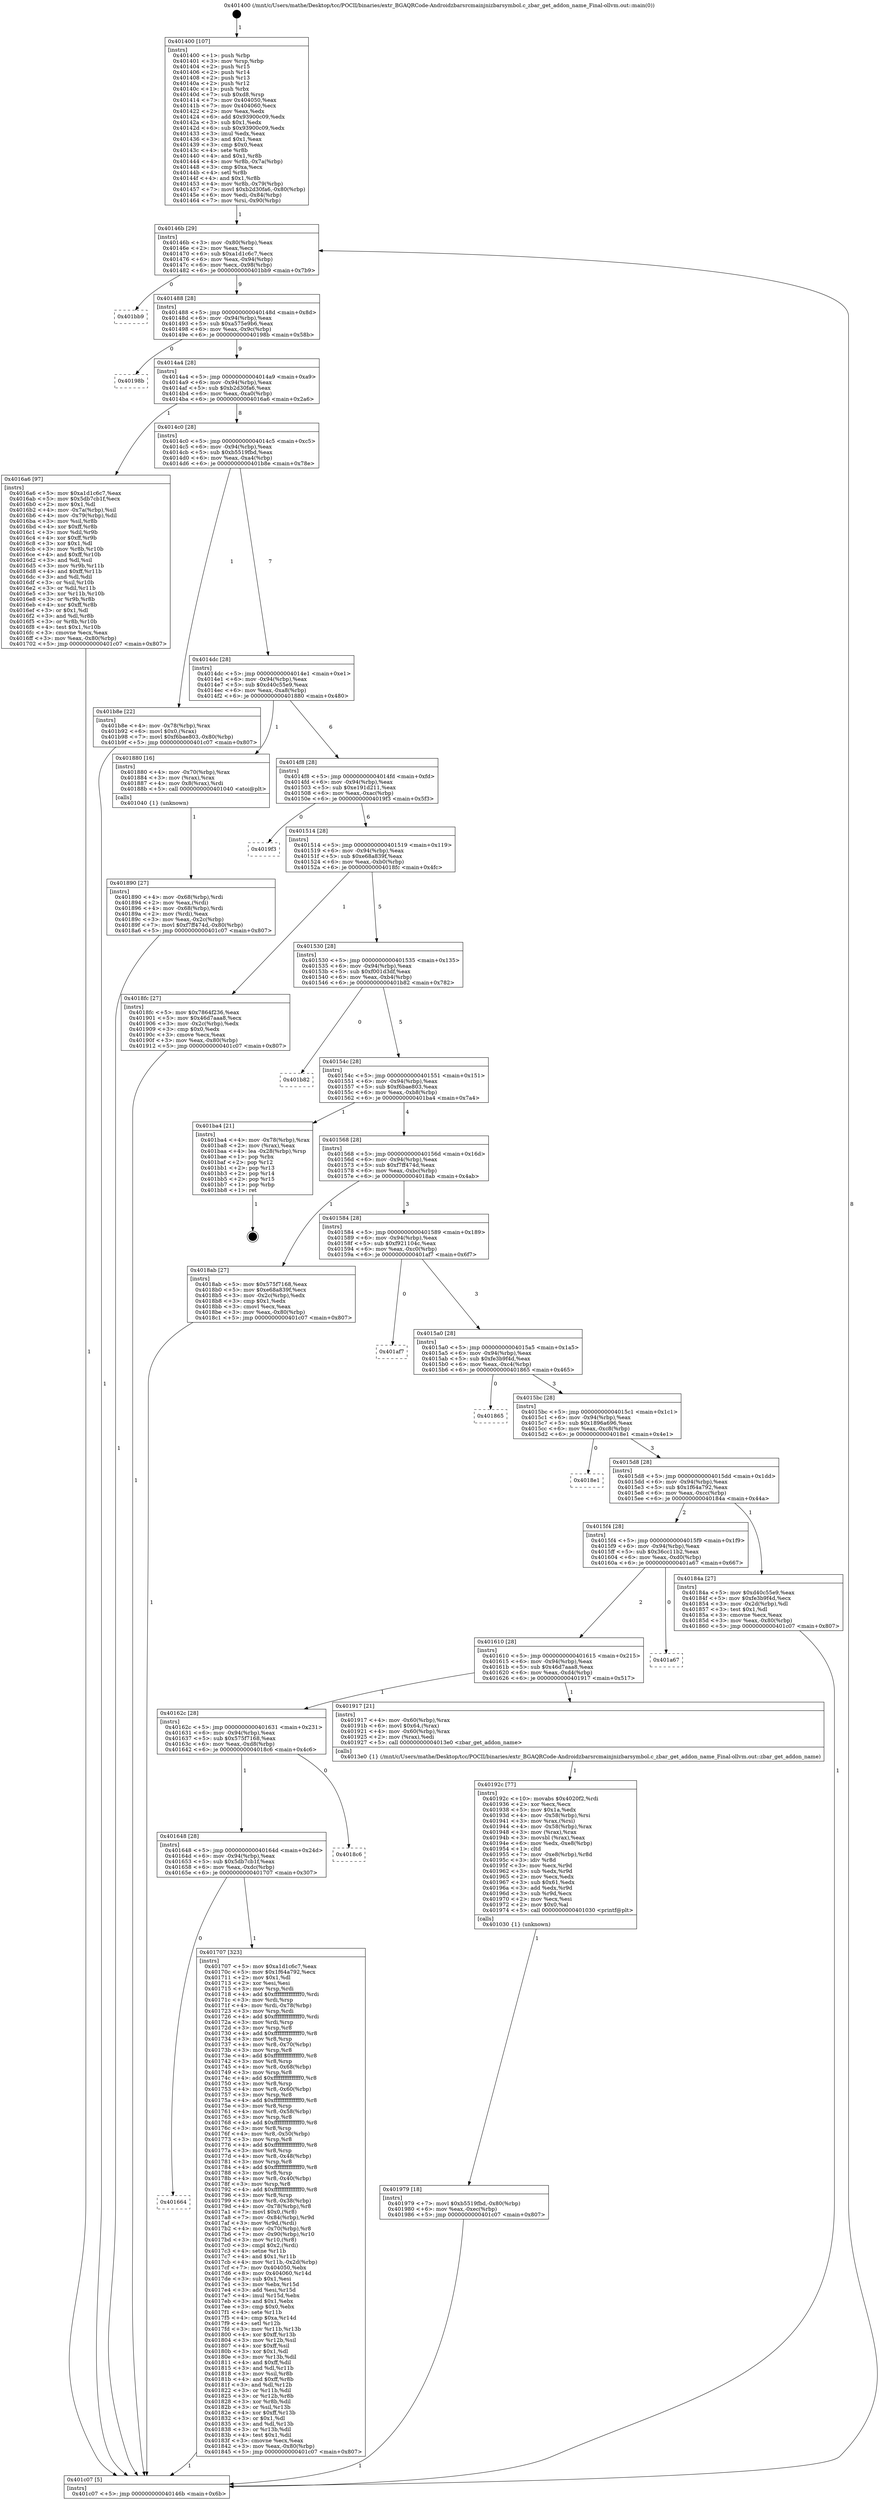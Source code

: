 digraph "0x401400" {
  label = "0x401400 (/mnt/c/Users/mathe/Desktop/tcc/POCII/binaries/extr_BGAQRCode-Androidzbarsrcmainjnizbarsymbol.c_zbar_get_addon_name_Final-ollvm.out::main(0))"
  labelloc = "t"
  node[shape=record]

  Entry [label="",width=0.3,height=0.3,shape=circle,fillcolor=black,style=filled]
  "0x40146b" [label="{
     0x40146b [29]\l
     | [instrs]\l
     &nbsp;&nbsp;0x40146b \<+3\>: mov -0x80(%rbp),%eax\l
     &nbsp;&nbsp;0x40146e \<+2\>: mov %eax,%ecx\l
     &nbsp;&nbsp;0x401470 \<+6\>: sub $0xa1d1c6c7,%ecx\l
     &nbsp;&nbsp;0x401476 \<+6\>: mov %eax,-0x94(%rbp)\l
     &nbsp;&nbsp;0x40147c \<+6\>: mov %ecx,-0x98(%rbp)\l
     &nbsp;&nbsp;0x401482 \<+6\>: je 0000000000401bb9 \<main+0x7b9\>\l
  }"]
  "0x401bb9" [label="{
     0x401bb9\l
  }", style=dashed]
  "0x401488" [label="{
     0x401488 [28]\l
     | [instrs]\l
     &nbsp;&nbsp;0x401488 \<+5\>: jmp 000000000040148d \<main+0x8d\>\l
     &nbsp;&nbsp;0x40148d \<+6\>: mov -0x94(%rbp),%eax\l
     &nbsp;&nbsp;0x401493 \<+5\>: sub $0xa575e9b6,%eax\l
     &nbsp;&nbsp;0x401498 \<+6\>: mov %eax,-0x9c(%rbp)\l
     &nbsp;&nbsp;0x40149e \<+6\>: je 000000000040198b \<main+0x58b\>\l
  }"]
  Exit [label="",width=0.3,height=0.3,shape=circle,fillcolor=black,style=filled,peripheries=2]
  "0x40198b" [label="{
     0x40198b\l
  }", style=dashed]
  "0x4014a4" [label="{
     0x4014a4 [28]\l
     | [instrs]\l
     &nbsp;&nbsp;0x4014a4 \<+5\>: jmp 00000000004014a9 \<main+0xa9\>\l
     &nbsp;&nbsp;0x4014a9 \<+6\>: mov -0x94(%rbp),%eax\l
     &nbsp;&nbsp;0x4014af \<+5\>: sub $0xb2d30fa6,%eax\l
     &nbsp;&nbsp;0x4014b4 \<+6\>: mov %eax,-0xa0(%rbp)\l
     &nbsp;&nbsp;0x4014ba \<+6\>: je 00000000004016a6 \<main+0x2a6\>\l
  }"]
  "0x401979" [label="{
     0x401979 [18]\l
     | [instrs]\l
     &nbsp;&nbsp;0x401979 \<+7\>: movl $0xb5519fbd,-0x80(%rbp)\l
     &nbsp;&nbsp;0x401980 \<+6\>: mov %eax,-0xec(%rbp)\l
     &nbsp;&nbsp;0x401986 \<+5\>: jmp 0000000000401c07 \<main+0x807\>\l
  }"]
  "0x4016a6" [label="{
     0x4016a6 [97]\l
     | [instrs]\l
     &nbsp;&nbsp;0x4016a6 \<+5\>: mov $0xa1d1c6c7,%eax\l
     &nbsp;&nbsp;0x4016ab \<+5\>: mov $0x5db7cb1f,%ecx\l
     &nbsp;&nbsp;0x4016b0 \<+2\>: mov $0x1,%dl\l
     &nbsp;&nbsp;0x4016b2 \<+4\>: mov -0x7a(%rbp),%sil\l
     &nbsp;&nbsp;0x4016b6 \<+4\>: mov -0x79(%rbp),%dil\l
     &nbsp;&nbsp;0x4016ba \<+3\>: mov %sil,%r8b\l
     &nbsp;&nbsp;0x4016bd \<+4\>: xor $0xff,%r8b\l
     &nbsp;&nbsp;0x4016c1 \<+3\>: mov %dil,%r9b\l
     &nbsp;&nbsp;0x4016c4 \<+4\>: xor $0xff,%r9b\l
     &nbsp;&nbsp;0x4016c8 \<+3\>: xor $0x1,%dl\l
     &nbsp;&nbsp;0x4016cb \<+3\>: mov %r8b,%r10b\l
     &nbsp;&nbsp;0x4016ce \<+4\>: and $0xff,%r10b\l
     &nbsp;&nbsp;0x4016d2 \<+3\>: and %dl,%sil\l
     &nbsp;&nbsp;0x4016d5 \<+3\>: mov %r9b,%r11b\l
     &nbsp;&nbsp;0x4016d8 \<+4\>: and $0xff,%r11b\l
     &nbsp;&nbsp;0x4016dc \<+3\>: and %dl,%dil\l
     &nbsp;&nbsp;0x4016df \<+3\>: or %sil,%r10b\l
     &nbsp;&nbsp;0x4016e2 \<+3\>: or %dil,%r11b\l
     &nbsp;&nbsp;0x4016e5 \<+3\>: xor %r11b,%r10b\l
     &nbsp;&nbsp;0x4016e8 \<+3\>: or %r9b,%r8b\l
     &nbsp;&nbsp;0x4016eb \<+4\>: xor $0xff,%r8b\l
     &nbsp;&nbsp;0x4016ef \<+3\>: or $0x1,%dl\l
     &nbsp;&nbsp;0x4016f2 \<+3\>: and %dl,%r8b\l
     &nbsp;&nbsp;0x4016f5 \<+3\>: or %r8b,%r10b\l
     &nbsp;&nbsp;0x4016f8 \<+4\>: test $0x1,%r10b\l
     &nbsp;&nbsp;0x4016fc \<+3\>: cmovne %ecx,%eax\l
     &nbsp;&nbsp;0x4016ff \<+3\>: mov %eax,-0x80(%rbp)\l
     &nbsp;&nbsp;0x401702 \<+5\>: jmp 0000000000401c07 \<main+0x807\>\l
  }"]
  "0x4014c0" [label="{
     0x4014c0 [28]\l
     | [instrs]\l
     &nbsp;&nbsp;0x4014c0 \<+5\>: jmp 00000000004014c5 \<main+0xc5\>\l
     &nbsp;&nbsp;0x4014c5 \<+6\>: mov -0x94(%rbp),%eax\l
     &nbsp;&nbsp;0x4014cb \<+5\>: sub $0xb5519fbd,%eax\l
     &nbsp;&nbsp;0x4014d0 \<+6\>: mov %eax,-0xa4(%rbp)\l
     &nbsp;&nbsp;0x4014d6 \<+6\>: je 0000000000401b8e \<main+0x78e\>\l
  }"]
  "0x401c07" [label="{
     0x401c07 [5]\l
     | [instrs]\l
     &nbsp;&nbsp;0x401c07 \<+5\>: jmp 000000000040146b \<main+0x6b\>\l
  }"]
  "0x401400" [label="{
     0x401400 [107]\l
     | [instrs]\l
     &nbsp;&nbsp;0x401400 \<+1\>: push %rbp\l
     &nbsp;&nbsp;0x401401 \<+3\>: mov %rsp,%rbp\l
     &nbsp;&nbsp;0x401404 \<+2\>: push %r15\l
     &nbsp;&nbsp;0x401406 \<+2\>: push %r14\l
     &nbsp;&nbsp;0x401408 \<+2\>: push %r13\l
     &nbsp;&nbsp;0x40140a \<+2\>: push %r12\l
     &nbsp;&nbsp;0x40140c \<+1\>: push %rbx\l
     &nbsp;&nbsp;0x40140d \<+7\>: sub $0xd8,%rsp\l
     &nbsp;&nbsp;0x401414 \<+7\>: mov 0x404050,%eax\l
     &nbsp;&nbsp;0x40141b \<+7\>: mov 0x404060,%ecx\l
     &nbsp;&nbsp;0x401422 \<+2\>: mov %eax,%edx\l
     &nbsp;&nbsp;0x401424 \<+6\>: add $0x93900c09,%edx\l
     &nbsp;&nbsp;0x40142a \<+3\>: sub $0x1,%edx\l
     &nbsp;&nbsp;0x40142d \<+6\>: sub $0x93900c09,%edx\l
     &nbsp;&nbsp;0x401433 \<+3\>: imul %edx,%eax\l
     &nbsp;&nbsp;0x401436 \<+3\>: and $0x1,%eax\l
     &nbsp;&nbsp;0x401439 \<+3\>: cmp $0x0,%eax\l
     &nbsp;&nbsp;0x40143c \<+4\>: sete %r8b\l
     &nbsp;&nbsp;0x401440 \<+4\>: and $0x1,%r8b\l
     &nbsp;&nbsp;0x401444 \<+4\>: mov %r8b,-0x7a(%rbp)\l
     &nbsp;&nbsp;0x401448 \<+3\>: cmp $0xa,%ecx\l
     &nbsp;&nbsp;0x40144b \<+4\>: setl %r8b\l
     &nbsp;&nbsp;0x40144f \<+4\>: and $0x1,%r8b\l
     &nbsp;&nbsp;0x401453 \<+4\>: mov %r8b,-0x79(%rbp)\l
     &nbsp;&nbsp;0x401457 \<+7\>: movl $0xb2d30fa6,-0x80(%rbp)\l
     &nbsp;&nbsp;0x40145e \<+6\>: mov %edi,-0x84(%rbp)\l
     &nbsp;&nbsp;0x401464 \<+7\>: mov %rsi,-0x90(%rbp)\l
  }"]
  "0x40192c" [label="{
     0x40192c [77]\l
     | [instrs]\l
     &nbsp;&nbsp;0x40192c \<+10\>: movabs $0x4020f2,%rdi\l
     &nbsp;&nbsp;0x401936 \<+2\>: xor %ecx,%ecx\l
     &nbsp;&nbsp;0x401938 \<+5\>: mov $0x1a,%edx\l
     &nbsp;&nbsp;0x40193d \<+4\>: mov -0x58(%rbp),%rsi\l
     &nbsp;&nbsp;0x401941 \<+3\>: mov %rax,(%rsi)\l
     &nbsp;&nbsp;0x401944 \<+4\>: mov -0x58(%rbp),%rax\l
     &nbsp;&nbsp;0x401948 \<+3\>: mov (%rax),%rax\l
     &nbsp;&nbsp;0x40194b \<+3\>: movsbl (%rax),%eax\l
     &nbsp;&nbsp;0x40194e \<+6\>: mov %edx,-0xe8(%rbp)\l
     &nbsp;&nbsp;0x401954 \<+1\>: cltd\l
     &nbsp;&nbsp;0x401955 \<+7\>: mov -0xe8(%rbp),%r8d\l
     &nbsp;&nbsp;0x40195c \<+3\>: idiv %r8d\l
     &nbsp;&nbsp;0x40195f \<+3\>: mov %ecx,%r9d\l
     &nbsp;&nbsp;0x401962 \<+3\>: sub %edx,%r9d\l
     &nbsp;&nbsp;0x401965 \<+2\>: mov %ecx,%edx\l
     &nbsp;&nbsp;0x401967 \<+3\>: sub $0x61,%edx\l
     &nbsp;&nbsp;0x40196a \<+3\>: add %edx,%r9d\l
     &nbsp;&nbsp;0x40196d \<+3\>: sub %r9d,%ecx\l
     &nbsp;&nbsp;0x401970 \<+2\>: mov %ecx,%esi\l
     &nbsp;&nbsp;0x401972 \<+2\>: mov $0x0,%al\l
     &nbsp;&nbsp;0x401974 \<+5\>: call 0000000000401030 \<printf@plt\>\l
     | [calls]\l
     &nbsp;&nbsp;0x401030 \{1\} (unknown)\l
  }"]
  "0x401b8e" [label="{
     0x401b8e [22]\l
     | [instrs]\l
     &nbsp;&nbsp;0x401b8e \<+4\>: mov -0x78(%rbp),%rax\l
     &nbsp;&nbsp;0x401b92 \<+6\>: movl $0x0,(%rax)\l
     &nbsp;&nbsp;0x401b98 \<+7\>: movl $0xf6bae803,-0x80(%rbp)\l
     &nbsp;&nbsp;0x401b9f \<+5\>: jmp 0000000000401c07 \<main+0x807\>\l
  }"]
  "0x4014dc" [label="{
     0x4014dc [28]\l
     | [instrs]\l
     &nbsp;&nbsp;0x4014dc \<+5\>: jmp 00000000004014e1 \<main+0xe1\>\l
     &nbsp;&nbsp;0x4014e1 \<+6\>: mov -0x94(%rbp),%eax\l
     &nbsp;&nbsp;0x4014e7 \<+5\>: sub $0xd40c55e9,%eax\l
     &nbsp;&nbsp;0x4014ec \<+6\>: mov %eax,-0xa8(%rbp)\l
     &nbsp;&nbsp;0x4014f2 \<+6\>: je 0000000000401880 \<main+0x480\>\l
  }"]
  "0x401890" [label="{
     0x401890 [27]\l
     | [instrs]\l
     &nbsp;&nbsp;0x401890 \<+4\>: mov -0x68(%rbp),%rdi\l
     &nbsp;&nbsp;0x401894 \<+2\>: mov %eax,(%rdi)\l
     &nbsp;&nbsp;0x401896 \<+4\>: mov -0x68(%rbp),%rdi\l
     &nbsp;&nbsp;0x40189a \<+2\>: mov (%rdi),%eax\l
     &nbsp;&nbsp;0x40189c \<+3\>: mov %eax,-0x2c(%rbp)\l
     &nbsp;&nbsp;0x40189f \<+7\>: movl $0xf7ff474d,-0x80(%rbp)\l
     &nbsp;&nbsp;0x4018a6 \<+5\>: jmp 0000000000401c07 \<main+0x807\>\l
  }"]
  "0x401880" [label="{
     0x401880 [16]\l
     | [instrs]\l
     &nbsp;&nbsp;0x401880 \<+4\>: mov -0x70(%rbp),%rax\l
     &nbsp;&nbsp;0x401884 \<+3\>: mov (%rax),%rax\l
     &nbsp;&nbsp;0x401887 \<+4\>: mov 0x8(%rax),%rdi\l
     &nbsp;&nbsp;0x40188b \<+5\>: call 0000000000401040 \<atoi@plt\>\l
     | [calls]\l
     &nbsp;&nbsp;0x401040 \{1\} (unknown)\l
  }"]
  "0x4014f8" [label="{
     0x4014f8 [28]\l
     | [instrs]\l
     &nbsp;&nbsp;0x4014f8 \<+5\>: jmp 00000000004014fd \<main+0xfd\>\l
     &nbsp;&nbsp;0x4014fd \<+6\>: mov -0x94(%rbp),%eax\l
     &nbsp;&nbsp;0x401503 \<+5\>: sub $0xe191d211,%eax\l
     &nbsp;&nbsp;0x401508 \<+6\>: mov %eax,-0xac(%rbp)\l
     &nbsp;&nbsp;0x40150e \<+6\>: je 00000000004019f3 \<main+0x5f3\>\l
  }"]
  "0x401664" [label="{
     0x401664\l
  }", style=dashed]
  "0x4019f3" [label="{
     0x4019f3\l
  }", style=dashed]
  "0x401514" [label="{
     0x401514 [28]\l
     | [instrs]\l
     &nbsp;&nbsp;0x401514 \<+5\>: jmp 0000000000401519 \<main+0x119\>\l
     &nbsp;&nbsp;0x401519 \<+6\>: mov -0x94(%rbp),%eax\l
     &nbsp;&nbsp;0x40151f \<+5\>: sub $0xe68a839f,%eax\l
     &nbsp;&nbsp;0x401524 \<+6\>: mov %eax,-0xb0(%rbp)\l
     &nbsp;&nbsp;0x40152a \<+6\>: je 00000000004018fc \<main+0x4fc\>\l
  }"]
  "0x401707" [label="{
     0x401707 [323]\l
     | [instrs]\l
     &nbsp;&nbsp;0x401707 \<+5\>: mov $0xa1d1c6c7,%eax\l
     &nbsp;&nbsp;0x40170c \<+5\>: mov $0x1f64a792,%ecx\l
     &nbsp;&nbsp;0x401711 \<+2\>: mov $0x1,%dl\l
     &nbsp;&nbsp;0x401713 \<+2\>: xor %esi,%esi\l
     &nbsp;&nbsp;0x401715 \<+3\>: mov %rsp,%rdi\l
     &nbsp;&nbsp;0x401718 \<+4\>: add $0xfffffffffffffff0,%rdi\l
     &nbsp;&nbsp;0x40171c \<+3\>: mov %rdi,%rsp\l
     &nbsp;&nbsp;0x40171f \<+4\>: mov %rdi,-0x78(%rbp)\l
     &nbsp;&nbsp;0x401723 \<+3\>: mov %rsp,%rdi\l
     &nbsp;&nbsp;0x401726 \<+4\>: add $0xfffffffffffffff0,%rdi\l
     &nbsp;&nbsp;0x40172a \<+3\>: mov %rdi,%rsp\l
     &nbsp;&nbsp;0x40172d \<+3\>: mov %rsp,%r8\l
     &nbsp;&nbsp;0x401730 \<+4\>: add $0xfffffffffffffff0,%r8\l
     &nbsp;&nbsp;0x401734 \<+3\>: mov %r8,%rsp\l
     &nbsp;&nbsp;0x401737 \<+4\>: mov %r8,-0x70(%rbp)\l
     &nbsp;&nbsp;0x40173b \<+3\>: mov %rsp,%r8\l
     &nbsp;&nbsp;0x40173e \<+4\>: add $0xfffffffffffffff0,%r8\l
     &nbsp;&nbsp;0x401742 \<+3\>: mov %r8,%rsp\l
     &nbsp;&nbsp;0x401745 \<+4\>: mov %r8,-0x68(%rbp)\l
     &nbsp;&nbsp;0x401749 \<+3\>: mov %rsp,%r8\l
     &nbsp;&nbsp;0x40174c \<+4\>: add $0xfffffffffffffff0,%r8\l
     &nbsp;&nbsp;0x401750 \<+3\>: mov %r8,%rsp\l
     &nbsp;&nbsp;0x401753 \<+4\>: mov %r8,-0x60(%rbp)\l
     &nbsp;&nbsp;0x401757 \<+3\>: mov %rsp,%r8\l
     &nbsp;&nbsp;0x40175a \<+4\>: add $0xfffffffffffffff0,%r8\l
     &nbsp;&nbsp;0x40175e \<+3\>: mov %r8,%rsp\l
     &nbsp;&nbsp;0x401761 \<+4\>: mov %r8,-0x58(%rbp)\l
     &nbsp;&nbsp;0x401765 \<+3\>: mov %rsp,%r8\l
     &nbsp;&nbsp;0x401768 \<+4\>: add $0xfffffffffffffff0,%r8\l
     &nbsp;&nbsp;0x40176c \<+3\>: mov %r8,%rsp\l
     &nbsp;&nbsp;0x40176f \<+4\>: mov %r8,-0x50(%rbp)\l
     &nbsp;&nbsp;0x401773 \<+3\>: mov %rsp,%r8\l
     &nbsp;&nbsp;0x401776 \<+4\>: add $0xfffffffffffffff0,%r8\l
     &nbsp;&nbsp;0x40177a \<+3\>: mov %r8,%rsp\l
     &nbsp;&nbsp;0x40177d \<+4\>: mov %r8,-0x48(%rbp)\l
     &nbsp;&nbsp;0x401781 \<+3\>: mov %rsp,%r8\l
     &nbsp;&nbsp;0x401784 \<+4\>: add $0xfffffffffffffff0,%r8\l
     &nbsp;&nbsp;0x401788 \<+3\>: mov %r8,%rsp\l
     &nbsp;&nbsp;0x40178b \<+4\>: mov %r8,-0x40(%rbp)\l
     &nbsp;&nbsp;0x40178f \<+3\>: mov %rsp,%r8\l
     &nbsp;&nbsp;0x401792 \<+4\>: add $0xfffffffffffffff0,%r8\l
     &nbsp;&nbsp;0x401796 \<+3\>: mov %r8,%rsp\l
     &nbsp;&nbsp;0x401799 \<+4\>: mov %r8,-0x38(%rbp)\l
     &nbsp;&nbsp;0x40179d \<+4\>: mov -0x78(%rbp),%r8\l
     &nbsp;&nbsp;0x4017a1 \<+7\>: movl $0x0,(%r8)\l
     &nbsp;&nbsp;0x4017a8 \<+7\>: mov -0x84(%rbp),%r9d\l
     &nbsp;&nbsp;0x4017af \<+3\>: mov %r9d,(%rdi)\l
     &nbsp;&nbsp;0x4017b2 \<+4\>: mov -0x70(%rbp),%r8\l
     &nbsp;&nbsp;0x4017b6 \<+7\>: mov -0x90(%rbp),%r10\l
     &nbsp;&nbsp;0x4017bd \<+3\>: mov %r10,(%r8)\l
     &nbsp;&nbsp;0x4017c0 \<+3\>: cmpl $0x2,(%rdi)\l
     &nbsp;&nbsp;0x4017c3 \<+4\>: setne %r11b\l
     &nbsp;&nbsp;0x4017c7 \<+4\>: and $0x1,%r11b\l
     &nbsp;&nbsp;0x4017cb \<+4\>: mov %r11b,-0x2d(%rbp)\l
     &nbsp;&nbsp;0x4017cf \<+7\>: mov 0x404050,%ebx\l
     &nbsp;&nbsp;0x4017d6 \<+8\>: mov 0x404060,%r14d\l
     &nbsp;&nbsp;0x4017de \<+3\>: sub $0x1,%esi\l
     &nbsp;&nbsp;0x4017e1 \<+3\>: mov %ebx,%r15d\l
     &nbsp;&nbsp;0x4017e4 \<+3\>: add %esi,%r15d\l
     &nbsp;&nbsp;0x4017e7 \<+4\>: imul %r15d,%ebx\l
     &nbsp;&nbsp;0x4017eb \<+3\>: and $0x1,%ebx\l
     &nbsp;&nbsp;0x4017ee \<+3\>: cmp $0x0,%ebx\l
     &nbsp;&nbsp;0x4017f1 \<+4\>: sete %r11b\l
     &nbsp;&nbsp;0x4017f5 \<+4\>: cmp $0xa,%r14d\l
     &nbsp;&nbsp;0x4017f9 \<+4\>: setl %r12b\l
     &nbsp;&nbsp;0x4017fd \<+3\>: mov %r11b,%r13b\l
     &nbsp;&nbsp;0x401800 \<+4\>: xor $0xff,%r13b\l
     &nbsp;&nbsp;0x401804 \<+3\>: mov %r12b,%sil\l
     &nbsp;&nbsp;0x401807 \<+4\>: xor $0xff,%sil\l
     &nbsp;&nbsp;0x40180b \<+3\>: xor $0x1,%dl\l
     &nbsp;&nbsp;0x40180e \<+3\>: mov %r13b,%dil\l
     &nbsp;&nbsp;0x401811 \<+4\>: and $0xff,%dil\l
     &nbsp;&nbsp;0x401815 \<+3\>: and %dl,%r11b\l
     &nbsp;&nbsp;0x401818 \<+3\>: mov %sil,%r8b\l
     &nbsp;&nbsp;0x40181b \<+4\>: and $0xff,%r8b\l
     &nbsp;&nbsp;0x40181f \<+3\>: and %dl,%r12b\l
     &nbsp;&nbsp;0x401822 \<+3\>: or %r11b,%dil\l
     &nbsp;&nbsp;0x401825 \<+3\>: or %r12b,%r8b\l
     &nbsp;&nbsp;0x401828 \<+3\>: xor %r8b,%dil\l
     &nbsp;&nbsp;0x40182b \<+3\>: or %sil,%r13b\l
     &nbsp;&nbsp;0x40182e \<+4\>: xor $0xff,%r13b\l
     &nbsp;&nbsp;0x401832 \<+3\>: or $0x1,%dl\l
     &nbsp;&nbsp;0x401835 \<+3\>: and %dl,%r13b\l
     &nbsp;&nbsp;0x401838 \<+3\>: or %r13b,%dil\l
     &nbsp;&nbsp;0x40183b \<+4\>: test $0x1,%dil\l
     &nbsp;&nbsp;0x40183f \<+3\>: cmovne %ecx,%eax\l
     &nbsp;&nbsp;0x401842 \<+3\>: mov %eax,-0x80(%rbp)\l
     &nbsp;&nbsp;0x401845 \<+5\>: jmp 0000000000401c07 \<main+0x807\>\l
  }"]
  "0x4018fc" [label="{
     0x4018fc [27]\l
     | [instrs]\l
     &nbsp;&nbsp;0x4018fc \<+5\>: mov $0x7864f236,%eax\l
     &nbsp;&nbsp;0x401901 \<+5\>: mov $0x46d7aaa8,%ecx\l
     &nbsp;&nbsp;0x401906 \<+3\>: mov -0x2c(%rbp),%edx\l
     &nbsp;&nbsp;0x401909 \<+3\>: cmp $0x0,%edx\l
     &nbsp;&nbsp;0x40190c \<+3\>: cmove %ecx,%eax\l
     &nbsp;&nbsp;0x40190f \<+3\>: mov %eax,-0x80(%rbp)\l
     &nbsp;&nbsp;0x401912 \<+5\>: jmp 0000000000401c07 \<main+0x807\>\l
  }"]
  "0x401530" [label="{
     0x401530 [28]\l
     | [instrs]\l
     &nbsp;&nbsp;0x401530 \<+5\>: jmp 0000000000401535 \<main+0x135\>\l
     &nbsp;&nbsp;0x401535 \<+6\>: mov -0x94(%rbp),%eax\l
     &nbsp;&nbsp;0x40153b \<+5\>: sub $0xf001d3df,%eax\l
     &nbsp;&nbsp;0x401540 \<+6\>: mov %eax,-0xb4(%rbp)\l
     &nbsp;&nbsp;0x401546 \<+6\>: je 0000000000401b82 \<main+0x782\>\l
  }"]
  "0x401648" [label="{
     0x401648 [28]\l
     | [instrs]\l
     &nbsp;&nbsp;0x401648 \<+5\>: jmp 000000000040164d \<main+0x24d\>\l
     &nbsp;&nbsp;0x40164d \<+6\>: mov -0x94(%rbp),%eax\l
     &nbsp;&nbsp;0x401653 \<+5\>: sub $0x5db7cb1f,%eax\l
     &nbsp;&nbsp;0x401658 \<+6\>: mov %eax,-0xdc(%rbp)\l
     &nbsp;&nbsp;0x40165e \<+6\>: je 0000000000401707 \<main+0x307\>\l
  }"]
  "0x401b82" [label="{
     0x401b82\l
  }", style=dashed]
  "0x40154c" [label="{
     0x40154c [28]\l
     | [instrs]\l
     &nbsp;&nbsp;0x40154c \<+5\>: jmp 0000000000401551 \<main+0x151\>\l
     &nbsp;&nbsp;0x401551 \<+6\>: mov -0x94(%rbp),%eax\l
     &nbsp;&nbsp;0x401557 \<+5\>: sub $0xf6bae803,%eax\l
     &nbsp;&nbsp;0x40155c \<+6\>: mov %eax,-0xb8(%rbp)\l
     &nbsp;&nbsp;0x401562 \<+6\>: je 0000000000401ba4 \<main+0x7a4\>\l
  }"]
  "0x4018c6" [label="{
     0x4018c6\l
  }", style=dashed]
  "0x401ba4" [label="{
     0x401ba4 [21]\l
     | [instrs]\l
     &nbsp;&nbsp;0x401ba4 \<+4\>: mov -0x78(%rbp),%rax\l
     &nbsp;&nbsp;0x401ba8 \<+2\>: mov (%rax),%eax\l
     &nbsp;&nbsp;0x401baa \<+4\>: lea -0x28(%rbp),%rsp\l
     &nbsp;&nbsp;0x401bae \<+1\>: pop %rbx\l
     &nbsp;&nbsp;0x401baf \<+2\>: pop %r12\l
     &nbsp;&nbsp;0x401bb1 \<+2\>: pop %r13\l
     &nbsp;&nbsp;0x401bb3 \<+2\>: pop %r14\l
     &nbsp;&nbsp;0x401bb5 \<+2\>: pop %r15\l
     &nbsp;&nbsp;0x401bb7 \<+1\>: pop %rbp\l
     &nbsp;&nbsp;0x401bb8 \<+1\>: ret\l
  }"]
  "0x401568" [label="{
     0x401568 [28]\l
     | [instrs]\l
     &nbsp;&nbsp;0x401568 \<+5\>: jmp 000000000040156d \<main+0x16d\>\l
     &nbsp;&nbsp;0x40156d \<+6\>: mov -0x94(%rbp),%eax\l
     &nbsp;&nbsp;0x401573 \<+5\>: sub $0xf7ff474d,%eax\l
     &nbsp;&nbsp;0x401578 \<+6\>: mov %eax,-0xbc(%rbp)\l
     &nbsp;&nbsp;0x40157e \<+6\>: je 00000000004018ab \<main+0x4ab\>\l
  }"]
  "0x40162c" [label="{
     0x40162c [28]\l
     | [instrs]\l
     &nbsp;&nbsp;0x40162c \<+5\>: jmp 0000000000401631 \<main+0x231\>\l
     &nbsp;&nbsp;0x401631 \<+6\>: mov -0x94(%rbp),%eax\l
     &nbsp;&nbsp;0x401637 \<+5\>: sub $0x575f7168,%eax\l
     &nbsp;&nbsp;0x40163c \<+6\>: mov %eax,-0xd8(%rbp)\l
     &nbsp;&nbsp;0x401642 \<+6\>: je 00000000004018c6 \<main+0x4c6\>\l
  }"]
  "0x4018ab" [label="{
     0x4018ab [27]\l
     | [instrs]\l
     &nbsp;&nbsp;0x4018ab \<+5\>: mov $0x575f7168,%eax\l
     &nbsp;&nbsp;0x4018b0 \<+5\>: mov $0xe68a839f,%ecx\l
     &nbsp;&nbsp;0x4018b5 \<+3\>: mov -0x2c(%rbp),%edx\l
     &nbsp;&nbsp;0x4018b8 \<+3\>: cmp $0x1,%edx\l
     &nbsp;&nbsp;0x4018bb \<+3\>: cmovl %ecx,%eax\l
     &nbsp;&nbsp;0x4018be \<+3\>: mov %eax,-0x80(%rbp)\l
     &nbsp;&nbsp;0x4018c1 \<+5\>: jmp 0000000000401c07 \<main+0x807\>\l
  }"]
  "0x401584" [label="{
     0x401584 [28]\l
     | [instrs]\l
     &nbsp;&nbsp;0x401584 \<+5\>: jmp 0000000000401589 \<main+0x189\>\l
     &nbsp;&nbsp;0x401589 \<+6\>: mov -0x94(%rbp),%eax\l
     &nbsp;&nbsp;0x40158f \<+5\>: sub $0xf921104c,%eax\l
     &nbsp;&nbsp;0x401594 \<+6\>: mov %eax,-0xc0(%rbp)\l
     &nbsp;&nbsp;0x40159a \<+6\>: je 0000000000401af7 \<main+0x6f7\>\l
  }"]
  "0x401917" [label="{
     0x401917 [21]\l
     | [instrs]\l
     &nbsp;&nbsp;0x401917 \<+4\>: mov -0x60(%rbp),%rax\l
     &nbsp;&nbsp;0x40191b \<+6\>: movl $0x64,(%rax)\l
     &nbsp;&nbsp;0x401921 \<+4\>: mov -0x60(%rbp),%rax\l
     &nbsp;&nbsp;0x401925 \<+2\>: mov (%rax),%edi\l
     &nbsp;&nbsp;0x401927 \<+5\>: call 00000000004013e0 \<zbar_get_addon_name\>\l
     | [calls]\l
     &nbsp;&nbsp;0x4013e0 \{1\} (/mnt/c/Users/mathe/Desktop/tcc/POCII/binaries/extr_BGAQRCode-Androidzbarsrcmainjnizbarsymbol.c_zbar_get_addon_name_Final-ollvm.out::zbar_get_addon_name)\l
  }"]
  "0x401af7" [label="{
     0x401af7\l
  }", style=dashed]
  "0x4015a0" [label="{
     0x4015a0 [28]\l
     | [instrs]\l
     &nbsp;&nbsp;0x4015a0 \<+5\>: jmp 00000000004015a5 \<main+0x1a5\>\l
     &nbsp;&nbsp;0x4015a5 \<+6\>: mov -0x94(%rbp),%eax\l
     &nbsp;&nbsp;0x4015ab \<+5\>: sub $0xfe3b9f4d,%eax\l
     &nbsp;&nbsp;0x4015b0 \<+6\>: mov %eax,-0xc4(%rbp)\l
     &nbsp;&nbsp;0x4015b6 \<+6\>: je 0000000000401865 \<main+0x465\>\l
  }"]
  "0x401610" [label="{
     0x401610 [28]\l
     | [instrs]\l
     &nbsp;&nbsp;0x401610 \<+5\>: jmp 0000000000401615 \<main+0x215\>\l
     &nbsp;&nbsp;0x401615 \<+6\>: mov -0x94(%rbp),%eax\l
     &nbsp;&nbsp;0x40161b \<+5\>: sub $0x46d7aaa8,%eax\l
     &nbsp;&nbsp;0x401620 \<+6\>: mov %eax,-0xd4(%rbp)\l
     &nbsp;&nbsp;0x401626 \<+6\>: je 0000000000401917 \<main+0x517\>\l
  }"]
  "0x401865" [label="{
     0x401865\l
  }", style=dashed]
  "0x4015bc" [label="{
     0x4015bc [28]\l
     | [instrs]\l
     &nbsp;&nbsp;0x4015bc \<+5\>: jmp 00000000004015c1 \<main+0x1c1\>\l
     &nbsp;&nbsp;0x4015c1 \<+6\>: mov -0x94(%rbp),%eax\l
     &nbsp;&nbsp;0x4015c7 \<+5\>: sub $0x1896a696,%eax\l
     &nbsp;&nbsp;0x4015cc \<+6\>: mov %eax,-0xc8(%rbp)\l
     &nbsp;&nbsp;0x4015d2 \<+6\>: je 00000000004018e1 \<main+0x4e1\>\l
  }"]
  "0x401a67" [label="{
     0x401a67\l
  }", style=dashed]
  "0x4018e1" [label="{
     0x4018e1\l
  }", style=dashed]
  "0x4015d8" [label="{
     0x4015d8 [28]\l
     | [instrs]\l
     &nbsp;&nbsp;0x4015d8 \<+5\>: jmp 00000000004015dd \<main+0x1dd\>\l
     &nbsp;&nbsp;0x4015dd \<+6\>: mov -0x94(%rbp),%eax\l
     &nbsp;&nbsp;0x4015e3 \<+5\>: sub $0x1f64a792,%eax\l
     &nbsp;&nbsp;0x4015e8 \<+6\>: mov %eax,-0xcc(%rbp)\l
     &nbsp;&nbsp;0x4015ee \<+6\>: je 000000000040184a \<main+0x44a\>\l
  }"]
  "0x4015f4" [label="{
     0x4015f4 [28]\l
     | [instrs]\l
     &nbsp;&nbsp;0x4015f4 \<+5\>: jmp 00000000004015f9 \<main+0x1f9\>\l
     &nbsp;&nbsp;0x4015f9 \<+6\>: mov -0x94(%rbp),%eax\l
     &nbsp;&nbsp;0x4015ff \<+5\>: sub $0x36cc11b2,%eax\l
     &nbsp;&nbsp;0x401604 \<+6\>: mov %eax,-0xd0(%rbp)\l
     &nbsp;&nbsp;0x40160a \<+6\>: je 0000000000401a67 \<main+0x667\>\l
  }"]
  "0x40184a" [label="{
     0x40184a [27]\l
     | [instrs]\l
     &nbsp;&nbsp;0x40184a \<+5\>: mov $0xd40c55e9,%eax\l
     &nbsp;&nbsp;0x40184f \<+5\>: mov $0xfe3b9f4d,%ecx\l
     &nbsp;&nbsp;0x401854 \<+3\>: mov -0x2d(%rbp),%dl\l
     &nbsp;&nbsp;0x401857 \<+3\>: test $0x1,%dl\l
     &nbsp;&nbsp;0x40185a \<+3\>: cmovne %ecx,%eax\l
     &nbsp;&nbsp;0x40185d \<+3\>: mov %eax,-0x80(%rbp)\l
     &nbsp;&nbsp;0x401860 \<+5\>: jmp 0000000000401c07 \<main+0x807\>\l
  }"]
  Entry -> "0x401400" [label=" 1"]
  "0x40146b" -> "0x401bb9" [label=" 0"]
  "0x40146b" -> "0x401488" [label=" 9"]
  "0x401ba4" -> Exit [label=" 1"]
  "0x401488" -> "0x40198b" [label=" 0"]
  "0x401488" -> "0x4014a4" [label=" 9"]
  "0x401b8e" -> "0x401c07" [label=" 1"]
  "0x4014a4" -> "0x4016a6" [label=" 1"]
  "0x4014a4" -> "0x4014c0" [label=" 8"]
  "0x4016a6" -> "0x401c07" [label=" 1"]
  "0x401400" -> "0x40146b" [label=" 1"]
  "0x401c07" -> "0x40146b" [label=" 8"]
  "0x401979" -> "0x401c07" [label=" 1"]
  "0x4014c0" -> "0x401b8e" [label=" 1"]
  "0x4014c0" -> "0x4014dc" [label=" 7"]
  "0x40192c" -> "0x401979" [label=" 1"]
  "0x4014dc" -> "0x401880" [label=" 1"]
  "0x4014dc" -> "0x4014f8" [label=" 6"]
  "0x401917" -> "0x40192c" [label=" 1"]
  "0x4014f8" -> "0x4019f3" [label=" 0"]
  "0x4014f8" -> "0x401514" [label=" 6"]
  "0x4018ab" -> "0x401c07" [label=" 1"]
  "0x401514" -> "0x4018fc" [label=" 1"]
  "0x401514" -> "0x401530" [label=" 5"]
  "0x401890" -> "0x401c07" [label=" 1"]
  "0x401530" -> "0x401b82" [label=" 0"]
  "0x401530" -> "0x40154c" [label=" 5"]
  "0x40184a" -> "0x401c07" [label=" 1"]
  "0x40154c" -> "0x401ba4" [label=" 1"]
  "0x40154c" -> "0x401568" [label=" 4"]
  "0x401707" -> "0x401c07" [label=" 1"]
  "0x401568" -> "0x4018ab" [label=" 1"]
  "0x401568" -> "0x401584" [label=" 3"]
  "0x401648" -> "0x401664" [label=" 0"]
  "0x401584" -> "0x401af7" [label=" 0"]
  "0x401584" -> "0x4015a0" [label=" 3"]
  "0x401648" -> "0x401707" [label=" 1"]
  "0x4015a0" -> "0x401865" [label=" 0"]
  "0x4015a0" -> "0x4015bc" [label=" 3"]
  "0x40162c" -> "0x401648" [label=" 1"]
  "0x4015bc" -> "0x4018e1" [label=" 0"]
  "0x4015bc" -> "0x4015d8" [label=" 3"]
  "0x40162c" -> "0x4018c6" [label=" 0"]
  "0x4015d8" -> "0x40184a" [label=" 1"]
  "0x4015d8" -> "0x4015f4" [label=" 2"]
  "0x4018fc" -> "0x401c07" [label=" 1"]
  "0x4015f4" -> "0x401a67" [label=" 0"]
  "0x4015f4" -> "0x401610" [label=" 2"]
  "0x401880" -> "0x401890" [label=" 1"]
  "0x401610" -> "0x401917" [label=" 1"]
  "0x401610" -> "0x40162c" [label=" 1"]
}
